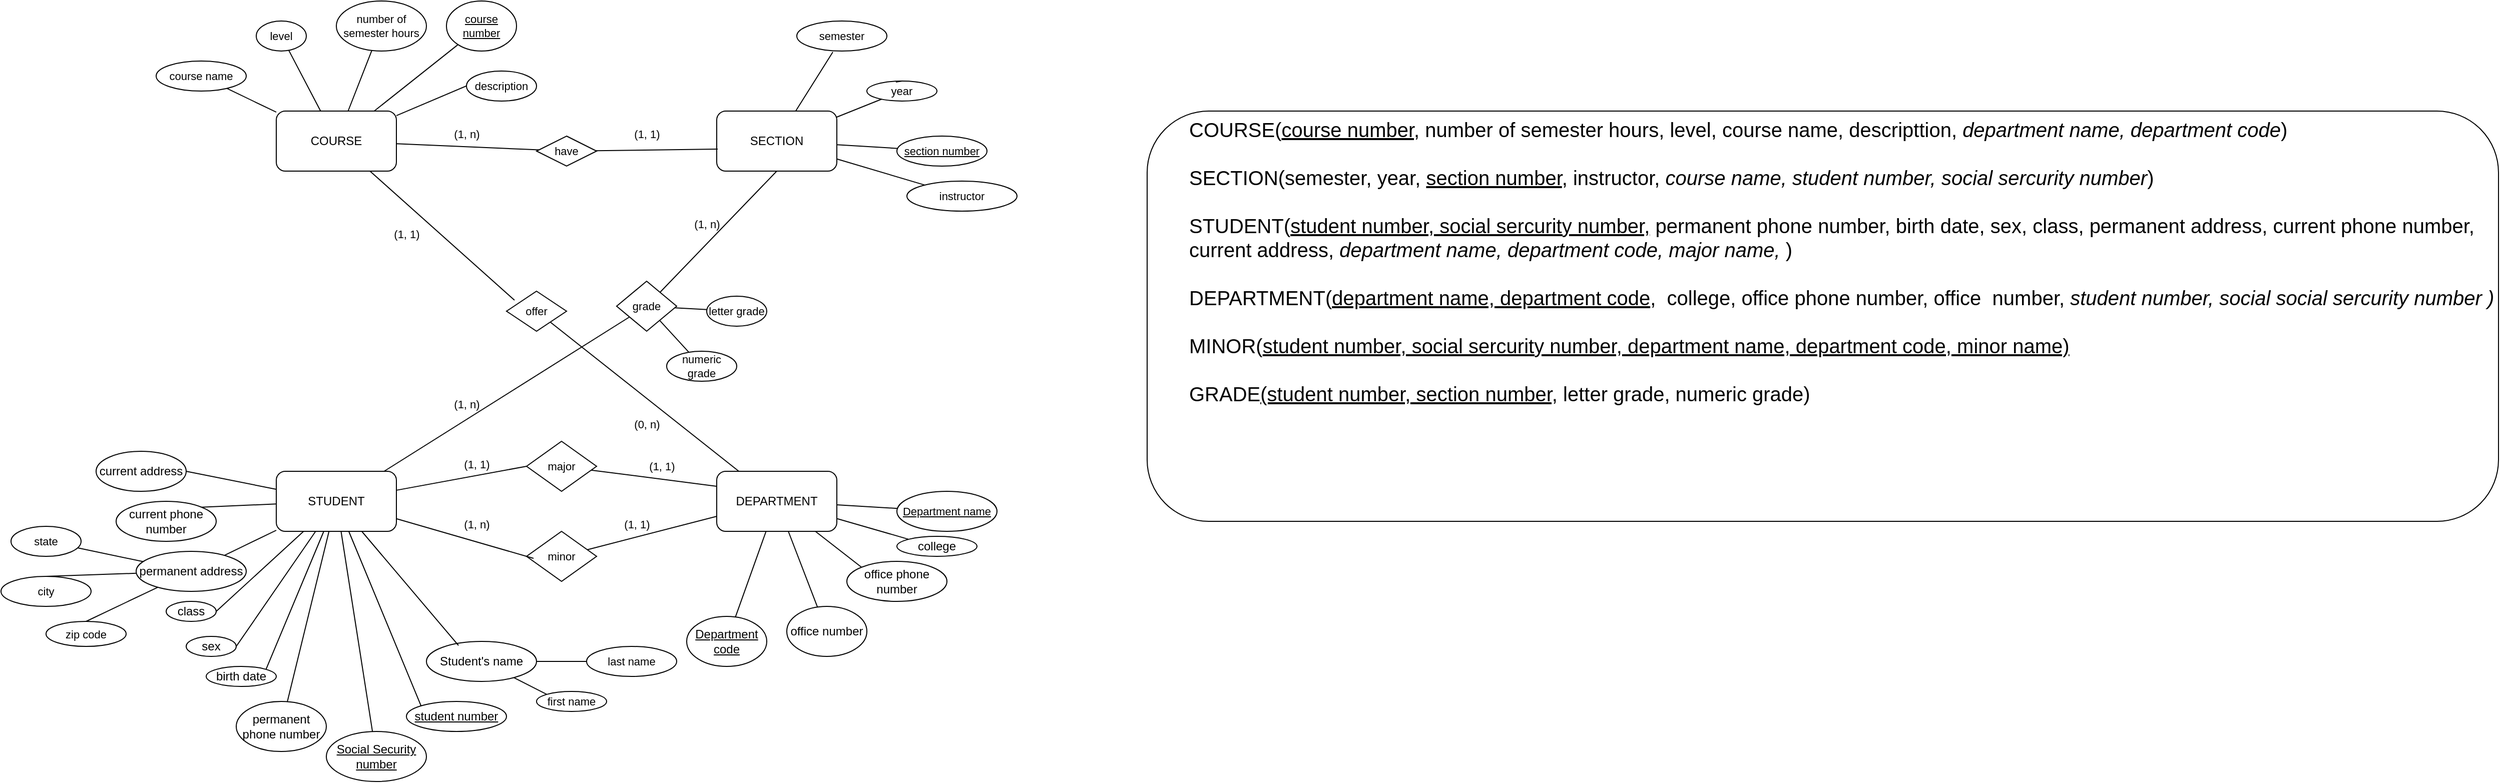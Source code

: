 <mxfile version="22.0.0" type="github">
  <diagram name="Page-1" id="_5Q5Cv_lQoB9XeiVy5fp">
    <mxGraphModel dx="1976" dy="1466" grid="1" gridSize="10" guides="1" tooltips="1" connect="1" arrows="1" fold="1" page="1" pageScale="1" pageWidth="850" pageHeight="1100" math="0" shadow="0">
      <root>
        <mxCell id="0" />
        <mxCell id="1" parent="0" />
        <mxCell id="H5ZSJGbWiw7ZeIm-iLat-17" style="rounded=0;orthogonalLoop=1;jettySize=auto;html=1;entryX=1;entryY=0.5;entryDx=0;entryDy=0;endArrow=none;endFill=0;" parent="1" source="H5ZSJGbWiw7ZeIm-iLat-1" target="H5ZSJGbWiw7ZeIm-iLat-8" edge="1">
          <mxGeometry relative="1" as="geometry" />
        </mxCell>
        <mxCell id="H5ZSJGbWiw7ZeIm-iLat-18" style="edgeStyle=none;shape=connector;rounded=0;orthogonalLoop=1;jettySize=auto;html=1;entryX=1;entryY=0;entryDx=0;entryDy=0;labelBackgroundColor=default;strokeColor=default;align=center;verticalAlign=middle;fontFamily=Helvetica;fontSize=11;fontColor=default;endArrow=none;endFill=0;" parent="1" source="H5ZSJGbWiw7ZeIm-iLat-1" target="H5ZSJGbWiw7ZeIm-iLat-9" edge="1">
          <mxGeometry relative="1" as="geometry" />
        </mxCell>
        <mxCell id="H5ZSJGbWiw7ZeIm-iLat-19" style="edgeStyle=none;shape=connector;rounded=0;orthogonalLoop=1;jettySize=auto;html=1;labelBackgroundColor=default;strokeColor=default;align=center;verticalAlign=middle;fontFamily=Helvetica;fontSize=11;fontColor=default;endArrow=none;endFill=0;" parent="1" source="H5ZSJGbWiw7ZeIm-iLat-1" target="H5ZSJGbWiw7ZeIm-iLat-10" edge="1">
          <mxGeometry relative="1" as="geometry" />
        </mxCell>
        <mxCell id="H5ZSJGbWiw7ZeIm-iLat-20" style="edgeStyle=none;shape=connector;rounded=0;orthogonalLoop=1;jettySize=auto;html=1;entryX=1;entryY=0.5;entryDx=0;entryDy=0;labelBackgroundColor=default;strokeColor=default;align=center;verticalAlign=middle;fontFamily=Helvetica;fontSize=11;fontColor=default;endArrow=none;endFill=0;" parent="1" source="H5ZSJGbWiw7ZeIm-iLat-1" target="H5ZSJGbWiw7ZeIm-iLat-15" edge="1">
          <mxGeometry relative="1" as="geometry" />
        </mxCell>
        <mxCell id="H5ZSJGbWiw7ZeIm-iLat-21" style="edgeStyle=none;shape=connector;rounded=0;orthogonalLoop=1;jettySize=auto;html=1;entryX=1;entryY=0.5;entryDx=0;entryDy=0;labelBackgroundColor=default;strokeColor=default;align=center;verticalAlign=middle;fontFamily=Helvetica;fontSize=11;fontColor=default;endArrow=none;endFill=0;" parent="1" source="H5ZSJGbWiw7ZeIm-iLat-1" target="H5ZSJGbWiw7ZeIm-iLat-14" edge="1">
          <mxGeometry relative="1" as="geometry" />
        </mxCell>
        <mxCell id="H5ZSJGbWiw7ZeIm-iLat-22" style="edgeStyle=none;shape=connector;rounded=0;orthogonalLoop=1;jettySize=auto;html=1;entryX=1;entryY=0;entryDx=0;entryDy=0;labelBackgroundColor=default;strokeColor=default;align=center;verticalAlign=middle;fontFamily=Helvetica;fontSize=11;fontColor=default;endArrow=none;endFill=0;" parent="1" source="H5ZSJGbWiw7ZeIm-iLat-1" target="H5ZSJGbWiw7ZeIm-iLat-13" edge="1">
          <mxGeometry relative="1" as="geometry" />
        </mxCell>
        <mxCell id="H5ZSJGbWiw7ZeIm-iLat-23" style="edgeStyle=none;shape=connector;rounded=0;orthogonalLoop=1;jettySize=auto;html=1;labelBackgroundColor=default;strokeColor=default;align=center;verticalAlign=middle;fontFamily=Helvetica;fontSize=11;fontColor=default;endArrow=none;endFill=0;" parent="1" source="H5ZSJGbWiw7ZeIm-iLat-1" target="H5ZSJGbWiw7ZeIm-iLat-12" edge="1">
          <mxGeometry relative="1" as="geometry" />
        </mxCell>
        <mxCell id="H5ZSJGbWiw7ZeIm-iLat-24" style="edgeStyle=none;shape=connector;rounded=0;orthogonalLoop=1;jettySize=auto;html=1;labelBackgroundColor=default;strokeColor=default;align=center;verticalAlign=middle;fontFamily=Helvetica;fontSize=11;fontColor=default;endArrow=none;endFill=0;" parent="1" source="H5ZSJGbWiw7ZeIm-iLat-1" target="H5ZSJGbWiw7ZeIm-iLat-7" edge="1">
          <mxGeometry relative="1" as="geometry" />
        </mxCell>
        <mxCell id="H5ZSJGbWiw7ZeIm-iLat-25" style="edgeStyle=none;shape=connector;rounded=0;orthogonalLoop=1;jettySize=auto;html=1;labelBackgroundColor=default;strokeColor=default;align=center;verticalAlign=middle;fontFamily=Helvetica;fontSize=11;fontColor=default;endArrow=none;endFill=0;entryX=0;entryY=0;entryDx=0;entryDy=0;" parent="1" source="H5ZSJGbWiw7ZeIm-iLat-1" target="H5ZSJGbWiw7ZeIm-iLat-6" edge="1">
          <mxGeometry relative="1" as="geometry" />
        </mxCell>
        <mxCell id="H5ZSJGbWiw7ZeIm-iLat-73" style="edgeStyle=none;shape=connector;rounded=0;orthogonalLoop=1;jettySize=auto;html=1;entryX=0;entryY=0.5;entryDx=0;entryDy=0;labelBackgroundColor=default;strokeColor=default;align=center;verticalAlign=middle;fontFamily=Helvetica;fontSize=11;fontColor=default;endArrow=none;endFill=0;" parent="1" source="H5ZSJGbWiw7ZeIm-iLat-1" target="H5ZSJGbWiw7ZeIm-iLat-71" edge="1">
          <mxGeometry relative="1" as="geometry" />
        </mxCell>
        <mxCell id="H5ZSJGbWiw7ZeIm-iLat-89" style="edgeStyle=none;shape=connector;rounded=0;orthogonalLoop=1;jettySize=auto;html=1;labelBackgroundColor=default;strokeColor=default;align=center;verticalAlign=middle;fontFamily=Helvetica;fontSize=11;fontColor=default;endArrow=none;endFill=0;" parent="1" source="H5ZSJGbWiw7ZeIm-iLat-1" target="H5ZSJGbWiw7ZeIm-iLat-88" edge="1">
          <mxGeometry relative="1" as="geometry" />
        </mxCell>
        <mxCell id="H5ZSJGbWiw7ZeIm-iLat-1" value="STUDENT" style="rounded=1;whiteSpace=wrap;html=1;" parent="1" vertex="1">
          <mxGeometry x="200" y="520" width="120" height="60" as="geometry" />
        </mxCell>
        <mxCell id="H5ZSJGbWiw7ZeIm-iLat-33" style="edgeStyle=none;shape=connector;rounded=0;orthogonalLoop=1;jettySize=auto;html=1;labelBackgroundColor=default;strokeColor=default;align=center;verticalAlign=middle;fontFamily=Helvetica;fontSize=11;fontColor=default;endArrow=none;endFill=0;" parent="1" source="H5ZSJGbWiw7ZeIm-iLat-2" target="H5ZSJGbWiw7ZeIm-iLat-16" edge="1">
          <mxGeometry relative="1" as="geometry" />
        </mxCell>
        <mxCell id="H5ZSJGbWiw7ZeIm-iLat-34" style="edgeStyle=none;shape=connector;rounded=0;orthogonalLoop=1;jettySize=auto;html=1;labelBackgroundColor=default;strokeColor=default;align=center;verticalAlign=middle;fontFamily=Helvetica;fontSize=11;fontColor=default;endArrow=none;endFill=0;" parent="1" source="H5ZSJGbWiw7ZeIm-iLat-2" target="H5ZSJGbWiw7ZeIm-iLat-30" edge="1">
          <mxGeometry relative="1" as="geometry" />
        </mxCell>
        <mxCell id="H5ZSJGbWiw7ZeIm-iLat-35" style="edgeStyle=none;shape=connector;rounded=0;orthogonalLoop=1;jettySize=auto;html=1;entryX=0;entryY=0;entryDx=0;entryDy=0;labelBackgroundColor=default;strokeColor=default;align=center;verticalAlign=middle;fontFamily=Helvetica;fontSize=11;fontColor=default;endArrow=none;endFill=0;" parent="1" source="H5ZSJGbWiw7ZeIm-iLat-2" target="H5ZSJGbWiw7ZeIm-iLat-31" edge="1">
          <mxGeometry relative="1" as="geometry" />
        </mxCell>
        <mxCell id="H5ZSJGbWiw7ZeIm-iLat-36" style="edgeStyle=none;shape=connector;rounded=0;orthogonalLoop=1;jettySize=auto;html=1;entryX=0;entryY=0;entryDx=0;entryDy=0;labelBackgroundColor=default;strokeColor=default;align=center;verticalAlign=middle;fontFamily=Helvetica;fontSize=11;fontColor=default;endArrow=none;endFill=0;" parent="1" source="H5ZSJGbWiw7ZeIm-iLat-2" target="H5ZSJGbWiw7ZeIm-iLat-32" edge="1">
          <mxGeometry relative="1" as="geometry" />
        </mxCell>
        <mxCell id="H5ZSJGbWiw7ZeIm-iLat-37" style="edgeStyle=none;shape=connector;rounded=0;orthogonalLoop=1;jettySize=auto;html=1;labelBackgroundColor=default;strokeColor=default;align=center;verticalAlign=middle;fontFamily=Helvetica;fontSize=11;fontColor=default;endArrow=none;endFill=0;" parent="1" source="H5ZSJGbWiw7ZeIm-iLat-2" target="H5ZSJGbWiw7ZeIm-iLat-29" edge="1">
          <mxGeometry relative="1" as="geometry" />
        </mxCell>
        <mxCell id="H5ZSJGbWiw7ZeIm-iLat-2" value="DEPARTMENT" style="rounded=1;whiteSpace=wrap;html=1;" parent="1" vertex="1">
          <mxGeometry x="640" y="520" width="120" height="60" as="geometry" />
        </mxCell>
        <mxCell id="H5ZSJGbWiw7ZeIm-iLat-44" style="edgeStyle=none;shape=connector;rounded=0;orthogonalLoop=1;jettySize=auto;html=1;labelBackgroundColor=default;strokeColor=default;align=center;verticalAlign=middle;fontFamily=Helvetica;fontSize=11;fontColor=default;endArrow=none;endFill=0;" parent="1" source="H5ZSJGbWiw7ZeIm-iLat-3" target="H5ZSJGbWiw7ZeIm-iLat-42" edge="1">
          <mxGeometry relative="1" as="geometry" />
        </mxCell>
        <mxCell id="H5ZSJGbWiw7ZeIm-iLat-45" style="edgeStyle=none;shape=connector;rounded=0;orthogonalLoop=1;jettySize=auto;html=1;labelBackgroundColor=default;strokeColor=default;align=center;verticalAlign=middle;fontFamily=Helvetica;fontSize=11;fontColor=default;endArrow=none;endFill=0;" parent="1" source="H5ZSJGbWiw7ZeIm-iLat-3" target="H5ZSJGbWiw7ZeIm-iLat-41" edge="1">
          <mxGeometry relative="1" as="geometry" />
        </mxCell>
        <mxCell id="H5ZSJGbWiw7ZeIm-iLat-46" style="edgeStyle=none;shape=connector;rounded=0;orthogonalLoop=1;jettySize=auto;html=1;labelBackgroundColor=default;strokeColor=default;align=center;verticalAlign=middle;fontFamily=Helvetica;fontSize=11;fontColor=default;endArrow=none;endFill=0;" parent="1" source="H5ZSJGbWiw7ZeIm-iLat-3" target="H5ZSJGbWiw7ZeIm-iLat-40" edge="1">
          <mxGeometry relative="1" as="geometry" />
        </mxCell>
        <mxCell id="H5ZSJGbWiw7ZeIm-iLat-47" style="edgeStyle=none;shape=connector;rounded=0;orthogonalLoop=1;jettySize=auto;html=1;entryX=0.5;entryY=0;entryDx=0;entryDy=0;labelBackgroundColor=default;strokeColor=default;align=center;verticalAlign=middle;fontFamily=Helvetica;fontSize=11;fontColor=default;endArrow=none;endFill=0;" parent="1" source="H5ZSJGbWiw7ZeIm-iLat-3" target="H5ZSJGbWiw7ZeIm-iLat-39" edge="1">
          <mxGeometry relative="1" as="geometry" />
        </mxCell>
        <mxCell id="H5ZSJGbWiw7ZeIm-iLat-48" style="edgeStyle=none;shape=connector;rounded=0;orthogonalLoop=1;jettySize=auto;html=1;labelBackgroundColor=default;strokeColor=default;align=center;verticalAlign=middle;fontFamily=Helvetica;fontSize=11;fontColor=default;endArrow=none;endFill=0;" parent="1" source="H5ZSJGbWiw7ZeIm-iLat-3" target="H5ZSJGbWiw7ZeIm-iLat-38" edge="1">
          <mxGeometry relative="1" as="geometry" />
        </mxCell>
        <mxCell id="H5ZSJGbWiw7ZeIm-iLat-82" style="edgeStyle=none;shape=connector;rounded=0;orthogonalLoop=1;jettySize=auto;html=1;labelBackgroundColor=default;strokeColor=default;align=center;verticalAlign=middle;fontFamily=Helvetica;fontSize=11;fontColor=default;endArrow=none;endFill=0;" parent="1" source="H5ZSJGbWiw7ZeIm-iLat-3" target="H5ZSJGbWiw7ZeIm-iLat-81" edge="1">
          <mxGeometry relative="1" as="geometry" />
        </mxCell>
        <mxCell id="H5ZSJGbWiw7ZeIm-iLat-3" value="COURSE" style="rounded=1;whiteSpace=wrap;html=1;" parent="1" vertex="1">
          <mxGeometry x="200" y="160" width="120" height="60" as="geometry" />
        </mxCell>
        <mxCell id="H5ZSJGbWiw7ZeIm-iLat-69" style="edgeStyle=none;shape=connector;rounded=0;orthogonalLoop=1;jettySize=auto;html=1;labelBackgroundColor=default;strokeColor=default;align=center;verticalAlign=middle;fontFamily=Helvetica;fontSize=11;fontColor=default;endArrow=none;endFill=0;" parent="1" source="H5ZSJGbWiw7ZeIm-iLat-4" target="H5ZSJGbWiw7ZeIm-iLat-49" edge="1">
          <mxGeometry relative="1" as="geometry" />
        </mxCell>
        <mxCell id="H5ZSJGbWiw7ZeIm-iLat-70" style="edgeStyle=none;shape=connector;rounded=0;orthogonalLoop=1;jettySize=auto;html=1;labelBackgroundColor=default;strokeColor=default;align=center;verticalAlign=middle;fontFamily=Helvetica;fontSize=11;fontColor=default;endArrow=none;endFill=0;" parent="1" source="H5ZSJGbWiw7ZeIm-iLat-4" target="H5ZSJGbWiw7ZeIm-iLat-50" edge="1">
          <mxGeometry relative="1" as="geometry" />
        </mxCell>
        <mxCell id="H5ZSJGbWiw7ZeIm-iLat-87" style="edgeStyle=none;shape=connector;rounded=0;orthogonalLoop=1;jettySize=auto;html=1;labelBackgroundColor=default;strokeColor=default;align=center;verticalAlign=middle;fontFamily=Helvetica;fontSize=11;fontColor=default;endArrow=none;endFill=0;" parent="1" source="H5ZSJGbWiw7ZeIm-iLat-4" target="H5ZSJGbWiw7ZeIm-iLat-63" edge="1">
          <mxGeometry relative="1" as="geometry" />
        </mxCell>
        <mxCell id="H5ZSJGbWiw7ZeIm-iLat-4" value="SECTION" style="rounded=1;whiteSpace=wrap;html=1;" parent="1" vertex="1">
          <mxGeometry x="640" y="160" width="120" height="60" as="geometry" />
        </mxCell>
        <mxCell id="H5ZSJGbWiw7ZeIm-iLat-61" style="edgeStyle=none;shape=connector;rounded=0;orthogonalLoop=1;jettySize=auto;html=1;labelBackgroundColor=default;strokeColor=default;align=center;verticalAlign=middle;fontFamily=Helvetica;fontSize=11;fontColor=default;endArrow=none;endFill=0;" parent="1" source="H5ZSJGbWiw7ZeIm-iLat-5" target="H5ZSJGbWiw7ZeIm-iLat-27" edge="1">
          <mxGeometry relative="1" as="geometry" />
        </mxCell>
        <mxCell id="H5ZSJGbWiw7ZeIm-iLat-62" style="edgeStyle=none;shape=connector;rounded=0;orthogonalLoop=1;jettySize=auto;html=1;entryX=0;entryY=0;entryDx=0;entryDy=0;labelBackgroundColor=default;strokeColor=default;align=center;verticalAlign=middle;fontFamily=Helvetica;fontSize=11;fontColor=default;endArrow=none;endFill=0;" parent="1" source="H5ZSJGbWiw7ZeIm-iLat-5" target="H5ZSJGbWiw7ZeIm-iLat-60" edge="1">
          <mxGeometry relative="1" as="geometry" />
        </mxCell>
        <mxCell id="H5ZSJGbWiw7ZeIm-iLat-5" value="Student&#39;s name" style="ellipse;whiteSpace=wrap;html=1;" parent="1" vertex="1">
          <mxGeometry x="350" y="690" width="110" height="40" as="geometry" />
        </mxCell>
        <mxCell id="H5ZSJGbWiw7ZeIm-iLat-6" value="student number" style="ellipse;whiteSpace=wrap;html=1;fontStyle=4" parent="1" vertex="1">
          <mxGeometry x="330" y="750" width="100" height="30" as="geometry" />
        </mxCell>
        <mxCell id="H5ZSJGbWiw7ZeIm-iLat-7" value="Social Security number" style="ellipse;whiteSpace=wrap;html=1;fontStyle=4" parent="1" vertex="1">
          <mxGeometry x="250" y="780" width="100" height="50" as="geometry" />
        </mxCell>
        <mxCell id="H5ZSJGbWiw7ZeIm-iLat-8" value="current address" style="ellipse;whiteSpace=wrap;html=1;" parent="1" vertex="1">
          <mxGeometry x="20" y="500" width="90" height="40" as="geometry" />
        </mxCell>
        <mxCell id="H5ZSJGbWiw7ZeIm-iLat-9" value="current phone number" style="ellipse;whiteSpace=wrap;html=1;" parent="1" vertex="1">
          <mxGeometry x="40" y="550" width="100" height="40" as="geometry" />
        </mxCell>
        <mxCell id="H5ZSJGbWiw7ZeIm-iLat-57" style="edgeStyle=none;shape=connector;rounded=0;orthogonalLoop=1;jettySize=auto;html=1;labelBackgroundColor=default;strokeColor=default;align=center;verticalAlign=middle;fontFamily=Helvetica;fontSize=11;fontColor=default;endArrow=none;endFill=0;" parent="1" source="H5ZSJGbWiw7ZeIm-iLat-10" target="H5ZSJGbWiw7ZeIm-iLat-55" edge="1">
          <mxGeometry relative="1" as="geometry" />
        </mxCell>
        <mxCell id="H5ZSJGbWiw7ZeIm-iLat-58" style="edgeStyle=none;shape=connector;rounded=0;orthogonalLoop=1;jettySize=auto;html=1;entryX=0.5;entryY=0;entryDx=0;entryDy=0;labelBackgroundColor=default;strokeColor=default;align=center;verticalAlign=middle;fontFamily=Helvetica;fontSize=11;fontColor=default;endArrow=none;endFill=0;" parent="1" source="H5ZSJGbWiw7ZeIm-iLat-10" target="H5ZSJGbWiw7ZeIm-iLat-28" edge="1">
          <mxGeometry relative="1" as="geometry" />
        </mxCell>
        <mxCell id="H5ZSJGbWiw7ZeIm-iLat-59" style="edgeStyle=none;shape=connector;rounded=0;orthogonalLoop=1;jettySize=auto;html=1;entryX=0.5;entryY=0;entryDx=0;entryDy=0;labelBackgroundColor=default;strokeColor=default;align=center;verticalAlign=middle;fontFamily=Helvetica;fontSize=11;fontColor=default;endArrow=none;endFill=0;" parent="1" source="H5ZSJGbWiw7ZeIm-iLat-10" target="H5ZSJGbWiw7ZeIm-iLat-56" edge="1">
          <mxGeometry relative="1" as="geometry" />
        </mxCell>
        <mxCell id="H5ZSJGbWiw7ZeIm-iLat-10" value="permanent address" style="ellipse;whiteSpace=wrap;html=1;" parent="1" vertex="1">
          <mxGeometry x="60" y="600" width="110" height="40" as="geometry" />
        </mxCell>
        <mxCell id="H5ZSJGbWiw7ZeIm-iLat-12" value="permanent phone number" style="ellipse;whiteSpace=wrap;html=1;" parent="1" vertex="1">
          <mxGeometry x="160" y="750" width="90" height="50" as="geometry" />
        </mxCell>
        <mxCell id="H5ZSJGbWiw7ZeIm-iLat-13" value="birth date" style="ellipse;whiteSpace=wrap;html=1;" parent="1" vertex="1">
          <mxGeometry x="130" y="715" width="70" height="20" as="geometry" />
        </mxCell>
        <mxCell id="H5ZSJGbWiw7ZeIm-iLat-14" value="sex" style="ellipse;whiteSpace=wrap;html=1;" parent="1" vertex="1">
          <mxGeometry x="110" y="685" width="50" height="20" as="geometry" />
        </mxCell>
        <mxCell id="H5ZSJGbWiw7ZeIm-iLat-15" value="class" style="ellipse;whiteSpace=wrap;html=1;" parent="1" vertex="1">
          <mxGeometry x="90" y="650" width="50" height="20" as="geometry" />
        </mxCell>
        <mxCell id="H5ZSJGbWiw7ZeIm-iLat-16" value="Department code" style="ellipse;whiteSpace=wrap;html=1;fontStyle=4" parent="1" vertex="1">
          <mxGeometry x="610" y="665" width="80" height="50" as="geometry" />
        </mxCell>
        <mxCell id="H5ZSJGbWiw7ZeIm-iLat-26" style="edgeStyle=none;shape=connector;rounded=0;orthogonalLoop=1;jettySize=auto;html=1;entryX=0.291;entryY=0.1;entryDx=0;entryDy=0;entryPerimeter=0;labelBackgroundColor=default;strokeColor=default;align=center;verticalAlign=middle;fontFamily=Helvetica;fontSize=11;fontColor=default;endArrow=none;endFill=0;" parent="1" source="H5ZSJGbWiw7ZeIm-iLat-1" target="H5ZSJGbWiw7ZeIm-iLat-5" edge="1">
          <mxGeometry relative="1" as="geometry" />
        </mxCell>
        <mxCell id="H5ZSJGbWiw7ZeIm-iLat-27" value="last name" style="ellipse;whiteSpace=wrap;html=1;fontFamily=Helvetica;fontSize=11;fontColor=default;fillStyle=hatch;" parent="1" vertex="1">
          <mxGeometry x="510" y="695" width="90" height="30" as="geometry" />
        </mxCell>
        <mxCell id="H5ZSJGbWiw7ZeIm-iLat-28" value="city" style="ellipse;whiteSpace=wrap;html=1;fontFamily=Helvetica;fontSize=11;fontColor=default;fillStyle=hatch;" parent="1" vertex="1">
          <mxGeometry x="-75" y="625" width="90" height="30" as="geometry" />
        </mxCell>
        <mxCell id="H5ZSJGbWiw7ZeIm-iLat-29" value="Department name" style="ellipse;whiteSpace=wrap;html=1;fontFamily=Helvetica;fontSize=11;fontColor=default;fontStyle=4" parent="1" vertex="1">
          <mxGeometry x="820" y="540" width="100" height="40" as="geometry" />
        </mxCell>
        <mxCell id="H5ZSJGbWiw7ZeIm-iLat-30" value="office number" style="ellipse;whiteSpace=wrap;html=1;" parent="1" vertex="1">
          <mxGeometry x="710" y="655" width="80" height="50" as="geometry" />
        </mxCell>
        <mxCell id="H5ZSJGbWiw7ZeIm-iLat-31" value="office phone number" style="ellipse;whiteSpace=wrap;html=1;" parent="1" vertex="1">
          <mxGeometry x="770" y="610" width="100" height="40" as="geometry" />
        </mxCell>
        <mxCell id="H5ZSJGbWiw7ZeIm-iLat-32" value="college" style="ellipse;whiteSpace=wrap;html=1;" parent="1" vertex="1">
          <mxGeometry x="820" y="585" width="80" height="20" as="geometry" />
        </mxCell>
        <mxCell id="H5ZSJGbWiw7ZeIm-iLat-38" value="course name" style="ellipse;whiteSpace=wrap;html=1;fontFamily=Helvetica;fontSize=11;fontColor=default;" parent="1" vertex="1">
          <mxGeometry x="80" y="110" width="90" height="30" as="geometry" />
        </mxCell>
        <mxCell id="H5ZSJGbWiw7ZeIm-iLat-39" value="description" style="ellipse;whiteSpace=wrap;html=1;fontFamily=Helvetica;fontSize=11;fontColor=default;" parent="1" vertex="1">
          <mxGeometry x="390" y="120" width="70" height="30" as="geometry" />
        </mxCell>
        <mxCell id="H5ZSJGbWiw7ZeIm-iLat-40" value="course number" style="ellipse;whiteSpace=wrap;html=1;fontFamily=Helvetica;fontSize=11;fontColor=default;fontStyle=4" parent="1" vertex="1">
          <mxGeometry x="370" y="50" width="70" height="50" as="geometry" />
        </mxCell>
        <mxCell id="H5ZSJGbWiw7ZeIm-iLat-41" value="number of semester hours" style="ellipse;whiteSpace=wrap;html=1;fontFamily=Helvetica;fontSize=11;fontColor=default;" parent="1" vertex="1">
          <mxGeometry x="260" y="50" width="90" height="50" as="geometry" />
        </mxCell>
        <mxCell id="H5ZSJGbWiw7ZeIm-iLat-42" value="level" style="ellipse;whiteSpace=wrap;html=1;fontFamily=Helvetica;fontSize=11;fontColor=default;" parent="1" vertex="1">
          <mxGeometry x="180" y="70" width="50" height="30" as="geometry" />
        </mxCell>
        <mxCell id="H5ZSJGbWiw7ZeIm-iLat-43" value="semester" style="ellipse;whiteSpace=wrap;html=1;fontFamily=Helvetica;fontSize=11;fontColor=default;" parent="1" vertex="1">
          <mxGeometry x="720" y="70" width="90" height="30" as="geometry" />
        </mxCell>
        <mxCell id="H5ZSJGbWiw7ZeIm-iLat-49" value="year" style="ellipse;whiteSpace=wrap;html=1;fontFamily=Helvetica;fontSize=11;fontColor=default;" parent="1" vertex="1">
          <mxGeometry x="790" y="130" width="70" height="20" as="geometry" />
        </mxCell>
        <mxCell id="H5ZSJGbWiw7ZeIm-iLat-50" value="section number" style="ellipse;whiteSpace=wrap;html=1;fontFamily=Helvetica;fontSize=11;fontColor=default;fontStyle=4" parent="1" vertex="1">
          <mxGeometry x="820" y="185" width="90" height="30" as="geometry" />
        </mxCell>
        <mxCell id="H5ZSJGbWiw7ZeIm-iLat-53" style="edgeStyle=none;shape=connector;rounded=0;orthogonalLoop=1;jettySize=auto;html=1;exitX=0.5;exitY=0;exitDx=0;exitDy=0;entryX=0.414;entryY=0.05;entryDx=0;entryDy=0;entryPerimeter=0;labelBackgroundColor=default;strokeColor=default;align=center;verticalAlign=middle;fontFamily=Helvetica;fontSize=11;fontColor=default;endArrow=none;endFill=0;" parent="1" source="H5ZSJGbWiw7ZeIm-iLat-49" target="H5ZSJGbWiw7ZeIm-iLat-49" edge="1">
          <mxGeometry relative="1" as="geometry" />
        </mxCell>
        <mxCell id="H5ZSJGbWiw7ZeIm-iLat-55" value="state" style="ellipse;whiteSpace=wrap;html=1;fontFamily=Helvetica;fontSize=11;fontColor=default;" parent="1" vertex="1">
          <mxGeometry x="-65" y="575" width="70" height="30" as="geometry" />
        </mxCell>
        <mxCell id="H5ZSJGbWiw7ZeIm-iLat-56" value="zip code" style="ellipse;whiteSpace=wrap;html=1;fontFamily=Helvetica;fontSize=11;fontColor=default;" parent="1" vertex="1">
          <mxGeometry x="-30" y="670" width="80" height="25" as="geometry" />
        </mxCell>
        <mxCell id="H5ZSJGbWiw7ZeIm-iLat-60" value="first name" style="ellipse;whiteSpace=wrap;html=1;fontFamily=Helvetica;fontSize=11;fontColor=default;" parent="1" vertex="1">
          <mxGeometry x="460" y="740" width="70" height="20" as="geometry" />
        </mxCell>
        <mxCell id="H5ZSJGbWiw7ZeIm-iLat-63" value="instructor" style="ellipse;whiteSpace=wrap;html=1;fontFamily=Helvetica;fontSize=11;fontColor=default;" parent="1" vertex="1">
          <mxGeometry x="830" y="230" width="110" height="30" as="geometry" />
        </mxCell>
        <mxCell id="H5ZSJGbWiw7ZeIm-iLat-68" style="edgeStyle=none;shape=connector;rounded=0;orthogonalLoop=1;jettySize=auto;html=1;entryX=0.4;entryY=1.033;entryDx=0;entryDy=0;entryPerimeter=0;labelBackgroundColor=default;strokeColor=default;align=center;verticalAlign=middle;fontFamily=Helvetica;fontSize=11;fontColor=default;endArrow=none;endFill=0;" parent="1" source="H5ZSJGbWiw7ZeIm-iLat-4" target="H5ZSJGbWiw7ZeIm-iLat-43" edge="1">
          <mxGeometry relative="1" as="geometry" />
        </mxCell>
        <mxCell id="H5ZSJGbWiw7ZeIm-iLat-74" style="edgeStyle=none;shape=connector;rounded=0;orthogonalLoop=1;jettySize=auto;html=1;entryX=0;entryY=0.25;entryDx=0;entryDy=0;labelBackgroundColor=default;strokeColor=default;align=center;verticalAlign=middle;fontFamily=Helvetica;fontSize=11;fontColor=default;endArrow=none;endFill=0;" parent="1" source="H5ZSJGbWiw7ZeIm-iLat-71" target="H5ZSJGbWiw7ZeIm-iLat-2" edge="1">
          <mxGeometry relative="1" as="geometry" />
        </mxCell>
        <mxCell id="H5ZSJGbWiw7ZeIm-iLat-71" value="major" style="rhombus;whiteSpace=wrap;html=1;fontFamily=Helvetica;fontSize=11;fontColor=default;" parent="1" vertex="1">
          <mxGeometry x="450" y="490" width="70" height="50" as="geometry" />
        </mxCell>
        <mxCell id="H5ZSJGbWiw7ZeIm-iLat-76" style="edgeStyle=none;shape=connector;rounded=0;orthogonalLoop=1;jettySize=auto;html=1;entryX=0;entryY=0.75;entryDx=0;entryDy=0;labelBackgroundColor=default;strokeColor=default;align=center;verticalAlign=middle;fontFamily=Helvetica;fontSize=11;fontColor=default;endArrow=none;endFill=0;" parent="1" source="H5ZSJGbWiw7ZeIm-iLat-72" target="H5ZSJGbWiw7ZeIm-iLat-2" edge="1">
          <mxGeometry relative="1" as="geometry" />
        </mxCell>
        <mxCell id="H5ZSJGbWiw7ZeIm-iLat-72" value="minor" style="rhombus;whiteSpace=wrap;html=1;fontFamily=Helvetica;fontSize=11;fontColor=default;" parent="1" vertex="1">
          <mxGeometry x="450" y="580" width="70" height="50" as="geometry" />
        </mxCell>
        <mxCell id="H5ZSJGbWiw7ZeIm-iLat-75" style="edgeStyle=none;shape=connector;rounded=0;orthogonalLoop=1;jettySize=auto;html=1;entryX=0.1;entryY=0.54;entryDx=0;entryDy=0;entryPerimeter=0;labelBackgroundColor=default;strokeColor=default;align=center;verticalAlign=middle;fontFamily=Helvetica;fontSize=11;fontColor=default;endArrow=none;endFill=0;" parent="1" source="H5ZSJGbWiw7ZeIm-iLat-1" target="H5ZSJGbWiw7ZeIm-iLat-72" edge="1">
          <mxGeometry relative="1" as="geometry" />
        </mxCell>
        <mxCell id="H5ZSJGbWiw7ZeIm-iLat-80" style="edgeStyle=none;shape=connector;rounded=0;orthogonalLoop=1;jettySize=auto;html=1;labelBackgroundColor=default;strokeColor=default;align=center;verticalAlign=middle;fontFamily=Helvetica;fontSize=11;fontColor=default;endArrow=none;endFill=0;" parent="1" source="H5ZSJGbWiw7ZeIm-iLat-77" target="H5ZSJGbWiw7ZeIm-iLat-2" edge="1">
          <mxGeometry relative="1" as="geometry" />
        </mxCell>
        <mxCell id="H5ZSJGbWiw7ZeIm-iLat-77" value="offer" style="rhombus;whiteSpace=wrap;html=1;fontFamily=Helvetica;fontSize=11;fontColor=default;" parent="1" vertex="1">
          <mxGeometry x="430" y="340" width="60" height="40" as="geometry" />
        </mxCell>
        <mxCell id="H5ZSJGbWiw7ZeIm-iLat-79" style="edgeStyle=none;shape=connector;rounded=0;orthogonalLoop=1;jettySize=auto;html=1;entryX=0.133;entryY=0.225;entryDx=0;entryDy=0;entryPerimeter=0;labelBackgroundColor=default;strokeColor=default;align=center;verticalAlign=middle;fontFamily=Helvetica;fontSize=11;fontColor=default;endArrow=none;endFill=0;" parent="1" source="H5ZSJGbWiw7ZeIm-iLat-3" target="H5ZSJGbWiw7ZeIm-iLat-77" edge="1">
          <mxGeometry relative="1" as="geometry" />
        </mxCell>
        <mxCell id="H5ZSJGbWiw7ZeIm-iLat-81" value="have" style="rhombus;whiteSpace=wrap;html=1;fontFamily=Helvetica;fontSize=11;fontColor=default;" parent="1" vertex="1">
          <mxGeometry x="460" y="185" width="60" height="30" as="geometry" />
        </mxCell>
        <mxCell id="H5ZSJGbWiw7ZeIm-iLat-83" style="edgeStyle=none;shape=connector;rounded=0;orthogonalLoop=1;jettySize=auto;html=1;entryX=0.008;entryY=0.633;entryDx=0;entryDy=0;entryPerimeter=0;labelBackgroundColor=default;strokeColor=default;align=center;verticalAlign=middle;fontFamily=Helvetica;fontSize=11;fontColor=default;endArrow=none;endFill=0;" parent="1" source="H5ZSJGbWiw7ZeIm-iLat-81" target="H5ZSJGbWiw7ZeIm-iLat-4" edge="1">
          <mxGeometry relative="1" as="geometry" />
        </mxCell>
        <mxCell id="H5ZSJGbWiw7ZeIm-iLat-90" style="edgeStyle=none;shape=connector;rounded=0;orthogonalLoop=1;jettySize=auto;html=1;entryX=0.5;entryY=1;entryDx=0;entryDy=0;labelBackgroundColor=default;strokeColor=default;align=center;verticalAlign=middle;fontFamily=Helvetica;fontSize=11;fontColor=default;endArrow=none;endFill=0;" parent="1" source="H5ZSJGbWiw7ZeIm-iLat-88" target="H5ZSJGbWiw7ZeIm-iLat-4" edge="1">
          <mxGeometry relative="1" as="geometry" />
        </mxCell>
        <mxCell id="H5ZSJGbWiw7ZeIm-iLat-93" style="edgeStyle=none;shape=connector;rounded=0;orthogonalLoop=1;jettySize=auto;html=1;labelBackgroundColor=default;strokeColor=default;align=center;verticalAlign=middle;fontFamily=Helvetica;fontSize=11;fontColor=default;endArrow=none;endFill=0;" parent="1" source="H5ZSJGbWiw7ZeIm-iLat-88" target="H5ZSJGbWiw7ZeIm-iLat-92" edge="1">
          <mxGeometry relative="1" as="geometry" />
        </mxCell>
        <mxCell id="H5ZSJGbWiw7ZeIm-iLat-94" style="edgeStyle=none;shape=connector;rounded=0;orthogonalLoop=1;jettySize=auto;html=1;labelBackgroundColor=default;strokeColor=default;align=center;verticalAlign=middle;fontFamily=Helvetica;fontSize=11;fontColor=default;endArrow=none;endFill=0;" parent="1" source="H5ZSJGbWiw7ZeIm-iLat-88" target="H5ZSJGbWiw7ZeIm-iLat-91" edge="1">
          <mxGeometry relative="1" as="geometry" />
        </mxCell>
        <mxCell id="H5ZSJGbWiw7ZeIm-iLat-88" value="grade" style="rhombus;whiteSpace=wrap;html=1;fontFamily=Helvetica;fontSize=11;fontColor=default;" parent="1" vertex="1">
          <mxGeometry x="540" y="330" width="60" height="50" as="geometry" />
        </mxCell>
        <mxCell id="H5ZSJGbWiw7ZeIm-iLat-91" value="numeric grade" style="ellipse;whiteSpace=wrap;html=1;fontFamily=Helvetica;fontSize=11;fontColor=default;" parent="1" vertex="1">
          <mxGeometry x="590" y="400" width="70" height="30" as="geometry" />
        </mxCell>
        <mxCell id="H5ZSJGbWiw7ZeIm-iLat-92" value="letter grade" style="ellipse;whiteSpace=wrap;html=1;fontFamily=Helvetica;fontSize=11;fontColor=default;" parent="1" vertex="1">
          <mxGeometry x="630" y="345" width="60" height="30" as="geometry" />
        </mxCell>
        <mxCell id="H5ZSJGbWiw7ZeIm-iLat-95" value="(1, 1)" style="text;html=1;align=center;verticalAlign=middle;resizable=0;points=[];autosize=1;strokeColor=none;fillColor=none;fontSize=11;fontFamily=Helvetica;fontColor=default;" parent="1" vertex="1">
          <mxGeometry x="545" y="168" width="50" height="30" as="geometry" />
        </mxCell>
        <mxCell id="H5ZSJGbWiw7ZeIm-iLat-96" value="(1, n)" style="text;html=1;align=center;verticalAlign=middle;resizable=0;points=[];autosize=1;strokeColor=none;fillColor=none;fontSize=11;fontFamily=Helvetica;fontColor=default;" parent="1" vertex="1">
          <mxGeometry x="365" y="168" width="50" height="30" as="geometry" />
        </mxCell>
        <mxCell id="H5ZSJGbWiw7ZeIm-iLat-97" value="(1, 1)" style="text;html=1;align=center;verticalAlign=middle;resizable=0;points=[];autosize=1;strokeColor=none;fillColor=none;fontSize=11;fontFamily=Helvetica;fontColor=default;" parent="1" vertex="1">
          <mxGeometry x="305" y="268" width="50" height="30" as="geometry" />
        </mxCell>
        <mxCell id="H5ZSJGbWiw7ZeIm-iLat-98" value="(0, n)" style="text;html=1;align=center;verticalAlign=middle;resizable=0;points=[];autosize=1;strokeColor=none;fillColor=none;fontSize=11;fontFamily=Helvetica;fontColor=default;" parent="1" vertex="1">
          <mxGeometry x="545" y="458" width="50" height="30" as="geometry" />
        </mxCell>
        <mxCell id="H5ZSJGbWiw7ZeIm-iLat-99" value="(1, n)" style="text;html=1;align=center;verticalAlign=middle;resizable=0;points=[];autosize=1;strokeColor=none;fillColor=none;fontSize=11;fontFamily=Helvetica;fontColor=default;" parent="1" vertex="1">
          <mxGeometry x="365" y="438" width="50" height="30" as="geometry" />
        </mxCell>
        <mxCell id="H5ZSJGbWiw7ZeIm-iLat-100" value="(1, n)" style="text;html=1;align=center;verticalAlign=middle;resizable=0;points=[];autosize=1;strokeColor=none;fillColor=none;fontSize=11;fontFamily=Helvetica;fontColor=default;" parent="1" vertex="1">
          <mxGeometry x="605" y="258" width="50" height="30" as="geometry" />
        </mxCell>
        <mxCell id="H5ZSJGbWiw7ZeIm-iLat-103" value="&lt;blockquote style=&quot;margin: 0px 0px 0px 40px; border: none; padding: 0px; font-size: 20px;&quot;&gt;COURSE(&lt;u&gt;course number&lt;/u&gt;, number of semester hours, level, course name, descripttion, &lt;i&gt;department name, department code&lt;/i&gt;)&lt;/blockquote&gt;&lt;blockquote style=&quot;margin: 0px 0px 0px 40px; border: none; padding: 0px; font-size: 20px;&quot;&gt;&lt;br&gt;&lt;/blockquote&gt;&lt;blockquote style=&quot;margin: 0px 0px 0px 40px; border: none; padding: 0px; font-size: 20px;&quot;&gt;SECTION(semester, year, &lt;u&gt;section number&lt;/u&gt;, instructor, &lt;i&gt;course name, student number, social sercurity number&lt;/i&gt;)&lt;/blockquote&gt;&lt;blockquote style=&quot;margin: 0px 0px 0px 40px; border: none; padding: 0px; font-size: 20px;&quot;&gt;&lt;br&gt;&lt;/blockquote&gt;&lt;blockquote style=&quot;margin: 0px 0px 0px 40px; border: none; padding: 0px; font-size: 20px;&quot;&gt;STUDENT(&lt;u&gt;student number, social sercurity number,&lt;/u&gt; permanent phone number, birth date, sex, class, permanent address, current phone number, current address, &lt;i&gt;department name, department code, major name,&lt;/i&gt; )&lt;/blockquote&gt;&lt;blockquote style=&quot;margin: 0px 0px 0px 40px; border: none; padding: 0px; font-size: 20px;&quot;&gt;&lt;br&gt;&lt;/blockquote&gt;&lt;blockquote style=&quot;margin: 0px 0px 0px 40px; border: none; padding: 0px; font-size: 20px;&quot;&gt;DEPARTMENT(&lt;u&gt;department name, department code&lt;/u&gt;,&amp;nbsp; college, office phone number, office&amp;nbsp; number, &lt;i&gt;student number, social social sercurity number )&lt;/i&gt;&lt;/blockquote&gt;&lt;blockquote style=&quot;margin: 0px 0px 0px 40px; border: none; padding: 0px; font-size: 20px;&quot;&gt;&lt;i&gt;&lt;br&gt;&lt;/i&gt;&lt;/blockquote&gt;&lt;blockquote style=&quot;margin: 0px 0px 0px 40px; border: none; padding: 0px; font-size: 20px;&quot;&gt;MINOR(&lt;u&gt;student number, social sercurity number, department name, department code, minor name)&lt;/u&gt;&lt;/blockquote&gt;&lt;blockquote style=&quot;margin: 0px 0px 0px 40px; border: none; padding: 0px; font-size: 20px;&quot;&gt;&lt;u&gt;&lt;br&gt;&lt;/u&gt;&lt;/blockquote&gt;&lt;blockquote style=&quot;margin: 0px 0px 0px 40px; border: none; padding: 0px; font-size: 20px;&quot;&gt;GRADE&lt;u&gt;(student number, section number,&lt;/u&gt; letter grade, numeric grade)&lt;/blockquote&gt;" style="rounded=1;whiteSpace=wrap;html=1;fontFamily=Helvetica;fontSize=20;fontColor=default;align=left;verticalAlign=top;" parent="1" vertex="1">
          <mxGeometry x="1070" y="160" width="1350" height="410" as="geometry" />
        </mxCell>
        <mxCell id="H5ZSJGbWiw7ZeIm-iLat-104" value="(1, 1)" style="text;html=1;align=center;verticalAlign=middle;resizable=0;points=[];autosize=1;strokeColor=none;fillColor=none;fontSize=11;fontFamily=Helvetica;fontColor=default;" parent="1" vertex="1">
          <mxGeometry x="375" y="498" width="50" height="30" as="geometry" />
        </mxCell>
        <mxCell id="H5ZSJGbWiw7ZeIm-iLat-105" value="(1, 1)" style="text;html=1;align=center;verticalAlign=middle;resizable=0;points=[];autosize=1;strokeColor=none;fillColor=none;fontSize=11;fontFamily=Helvetica;fontColor=default;" parent="1" vertex="1">
          <mxGeometry x="560" y="500" width="50" height="30" as="geometry" />
        </mxCell>
        <mxCell id="H5ZSJGbWiw7ZeIm-iLat-106" value="(1, 1)" style="text;html=1;align=center;verticalAlign=middle;resizable=0;points=[];autosize=1;strokeColor=none;fillColor=none;fontSize=11;fontFamily=Helvetica;fontColor=default;" parent="1" vertex="1">
          <mxGeometry x="535" y="558" width="50" height="30" as="geometry" />
        </mxCell>
        <mxCell id="H5ZSJGbWiw7ZeIm-iLat-107" value="(1, n)" style="text;html=1;align=center;verticalAlign=middle;resizable=0;points=[];autosize=1;strokeColor=none;fillColor=none;fontSize=11;fontFamily=Helvetica;fontColor=default;" parent="1" vertex="1">
          <mxGeometry x="375" y="558" width="50" height="30" as="geometry" />
        </mxCell>
      </root>
    </mxGraphModel>
  </diagram>
</mxfile>
